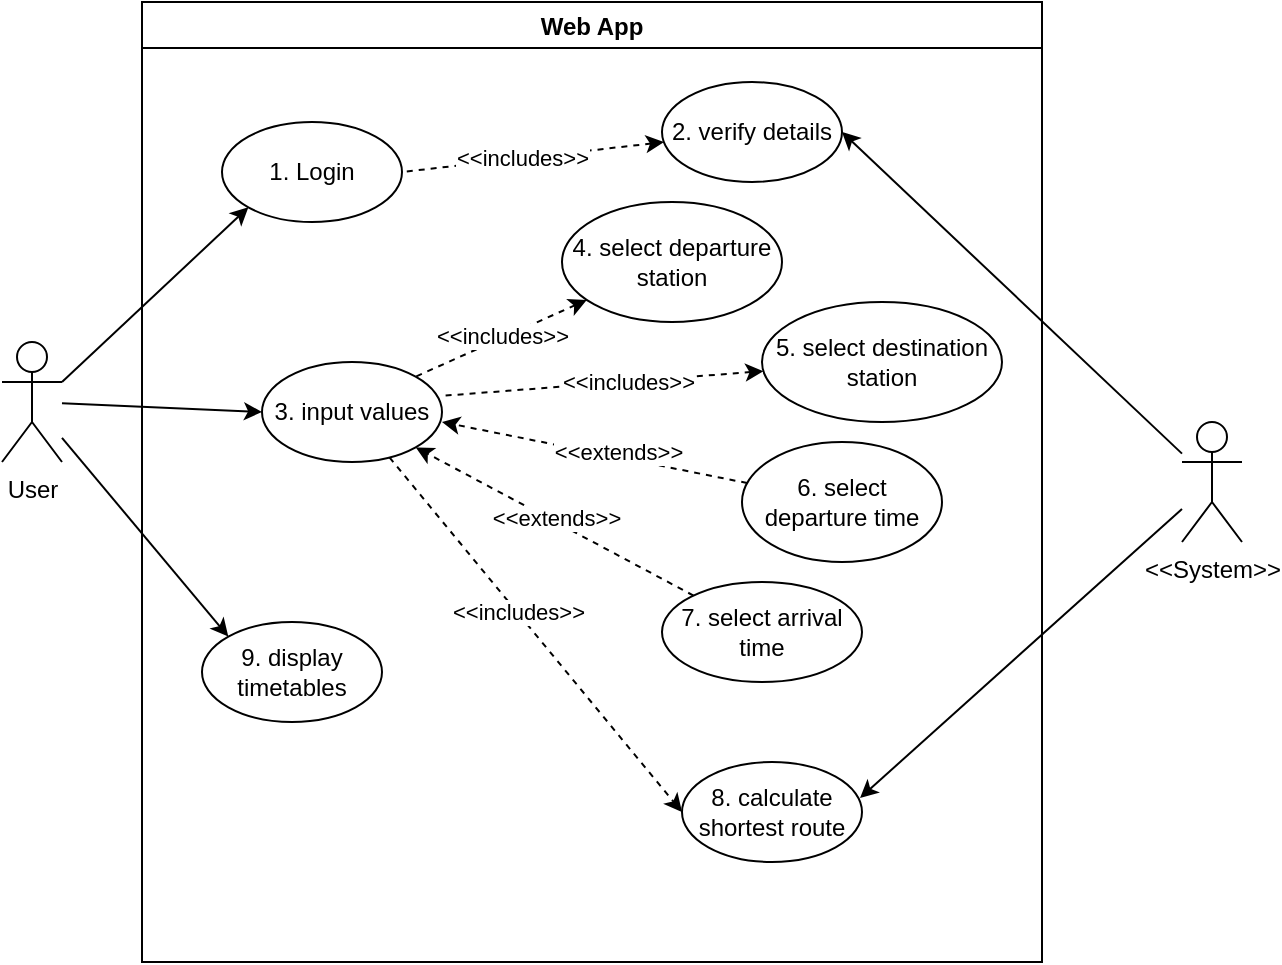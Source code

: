 <mxfile version="20.2.3" type="device"><diagram id="QPcff798MvW5rbr_SucS" name="Page-1"><mxGraphModel dx="868" dy="520" grid="1" gridSize="10" guides="1" tooltips="1" connect="1" arrows="1" fold="1" page="1" pageScale="1" pageWidth="850" pageHeight="1100" math="0" shadow="0"><root><mxCell id="0"/><mxCell id="1" parent="0"/><mxCell id="PfDyqxdZ0QJ2J-lX5E-r-2" value="Web App" style="swimlane;fillColor=#FFFFFF;startSize=23;" parent="1" vertex="1"><mxGeometry x="230" y="50" width="450" height="480" as="geometry"/></mxCell><mxCell id="PfDyqxdZ0QJ2J-lX5E-r-4" value="1. Login" style="ellipse;whiteSpace=wrap;html=1;fillColor=#FFFFFF;" parent="PfDyqxdZ0QJ2J-lX5E-r-2" vertex="1"><mxGeometry x="40" y="60" width="90" height="50" as="geometry"/></mxCell><mxCell id="ZMPhUWTTXAQg3SDlFdY3-2" style="rounded=0;orthogonalLoop=1;jettySize=auto;html=1;entryX=0;entryY=0.5;entryDx=0;entryDy=0;dashed=1;" edge="1" parent="PfDyqxdZ0QJ2J-lX5E-r-2" source="PfDyqxdZ0QJ2J-lX5E-r-5" target="ZMPhUWTTXAQg3SDlFdY3-1"><mxGeometry relative="1" as="geometry"/></mxCell><mxCell id="ZMPhUWTTXAQg3SDlFdY3-3" value="&amp;lt;&amp;lt;includes&amp;gt;&amp;gt;" style="edgeLabel;html=1;align=center;verticalAlign=middle;resizable=0;points=[];" vertex="1" connectable="0" parent="ZMPhUWTTXAQg3SDlFdY3-2"><mxGeometry x="-0.131" relative="1" as="geometry"><mxPoint as="offset"/></mxGeometry></mxCell><mxCell id="PfDyqxdZ0QJ2J-lX5E-r-5" value="3. input values" style="ellipse;whiteSpace=wrap;html=1;fillColor=#FFFFFF;" parent="PfDyqxdZ0QJ2J-lX5E-r-2" vertex="1"><mxGeometry x="60" y="180" width="90" height="50" as="geometry"/></mxCell><mxCell id="PfDyqxdZ0QJ2J-lX5E-r-10" style="rounded=0;orthogonalLoop=1;jettySize=auto;html=1;entryX=1;entryY=0;entryDx=0;entryDy=0;dashed=1;startArrow=classic;startFill=1;endArrow=none;endFill=0;" parent="PfDyqxdZ0QJ2J-lX5E-r-2" source="PfDyqxdZ0QJ2J-lX5E-r-7" target="PfDyqxdZ0QJ2J-lX5E-r-5" edge="1"><mxGeometry relative="1" as="geometry"/></mxCell><mxCell id="PfDyqxdZ0QJ2J-lX5E-r-18" value="&amp;lt;&amp;lt;includes&amp;gt;&amp;gt;" style="edgeLabel;html=1;align=center;verticalAlign=middle;resizable=0;points=[];" parent="PfDyqxdZ0QJ2J-lX5E-r-10" vertex="1" connectable="0"><mxGeometry x="-0.163" y="-1" relative="1" as="geometry"><mxPoint x="-7" y="3" as="offset"/></mxGeometry></mxCell><mxCell id="PfDyqxdZ0QJ2J-lX5E-r-7" value="4. select departure station" style="ellipse;whiteSpace=wrap;html=1;fillColor=#FFFFFF;" parent="PfDyqxdZ0QJ2J-lX5E-r-2" vertex="1"><mxGeometry x="210" y="100" width="110" height="60" as="geometry"/></mxCell><mxCell id="PfDyqxdZ0QJ2J-lX5E-r-14" style="edgeStyle=none;rounded=0;orthogonalLoop=1;jettySize=auto;html=1;entryX=0.989;entryY=0.34;entryDx=0;entryDy=0;dashed=1;startArrow=classic;startFill=1;endArrow=none;endFill=0;entryPerimeter=0;" parent="PfDyqxdZ0QJ2J-lX5E-r-2" source="PfDyqxdZ0QJ2J-lX5E-r-8" target="PfDyqxdZ0QJ2J-lX5E-r-5" edge="1"><mxGeometry relative="1" as="geometry"/></mxCell><mxCell id="PfDyqxdZ0QJ2J-lX5E-r-19" value="&amp;lt;&amp;lt;includes&amp;gt;&amp;gt;" style="edgeLabel;html=1;align=center;verticalAlign=middle;resizable=0;points=[];" parent="PfDyqxdZ0QJ2J-lX5E-r-14" vertex="1" connectable="0"><mxGeometry x="-0.153" relative="1" as="geometry"><mxPoint as="offset"/></mxGeometry></mxCell><mxCell id="PfDyqxdZ0QJ2J-lX5E-r-8" value="5. select destination station" style="ellipse;whiteSpace=wrap;html=1;fillColor=#FFFFFF;" parent="PfDyqxdZ0QJ2J-lX5E-r-2" vertex="1"><mxGeometry x="310" y="150" width="120" height="60" as="geometry"/></mxCell><mxCell id="PfDyqxdZ0QJ2J-lX5E-r-15" style="edgeStyle=none;rounded=0;orthogonalLoop=1;jettySize=auto;html=1;entryX=1;entryY=1;entryDx=0;entryDy=0;dashed=1;endArrow=classic;endFill=1;startArrow=none;startFill=0;" parent="PfDyqxdZ0QJ2J-lX5E-r-2" source="PfDyqxdZ0QJ2J-lX5E-r-9" target="PfDyqxdZ0QJ2J-lX5E-r-5" edge="1"><mxGeometry relative="1" as="geometry"/></mxCell><mxCell id="PfDyqxdZ0QJ2J-lX5E-r-20" value="&amp;lt;&amp;lt;extends&amp;gt;&amp;gt;" style="edgeLabel;html=1;align=center;verticalAlign=middle;resizable=0;points=[];" parent="PfDyqxdZ0QJ2J-lX5E-r-15" vertex="1" connectable="0"><mxGeometry x="0.159" y="2" relative="1" as="geometry"><mxPoint x="12" y="2" as="offset"/></mxGeometry></mxCell><mxCell id="PfDyqxdZ0QJ2J-lX5E-r-9" value="7. select arrival time" style="ellipse;whiteSpace=wrap;html=1;fillColor=#FFFFFF;" parent="PfDyqxdZ0QJ2J-lX5E-r-2" vertex="1"><mxGeometry x="260" y="290" width="100" height="50" as="geometry"/></mxCell><mxCell id="PfDyqxdZ0QJ2J-lX5E-r-16" value="9. display timetables" style="ellipse;whiteSpace=wrap;html=1;fillColor=#FFFFFF;" parent="PfDyqxdZ0QJ2J-lX5E-r-2" vertex="1"><mxGeometry x="30" y="310" width="90" height="50" as="geometry"/></mxCell><mxCell id="PfDyqxdZ0QJ2J-lX5E-r-22" style="edgeStyle=none;rounded=0;orthogonalLoop=1;jettySize=auto;html=1;entryX=1;entryY=0.5;entryDx=0;entryDy=0;startArrow=classic;startFill=1;endArrow=none;endFill=0;dashed=1;" parent="PfDyqxdZ0QJ2J-lX5E-r-2" source="PfDyqxdZ0QJ2J-lX5E-r-21" target="PfDyqxdZ0QJ2J-lX5E-r-4" edge="1"><mxGeometry relative="1" as="geometry"/></mxCell><mxCell id="PfDyqxdZ0QJ2J-lX5E-r-23" value="&amp;lt;&amp;lt;includes&amp;gt;&amp;gt;" style="edgeLabel;html=1;align=center;verticalAlign=middle;resizable=0;points=[];" parent="PfDyqxdZ0QJ2J-lX5E-r-22" vertex="1" connectable="0"><mxGeometry x="0.195" y="2" relative="1" as="geometry"><mxPoint x="7" y="-3" as="offset"/></mxGeometry></mxCell><mxCell id="PfDyqxdZ0QJ2J-lX5E-r-21" value="2. verify details" style="ellipse;whiteSpace=wrap;html=1;fillColor=#FFFFFF;" parent="PfDyqxdZ0QJ2J-lX5E-r-2" vertex="1"><mxGeometry x="260" y="40" width="90" height="50" as="geometry"/></mxCell><mxCell id="wVQazrjvnefEUklBIe33-2" style="rounded=0;orthogonalLoop=1;jettySize=auto;html=1;startArrow=none;startFill=0;endArrow=classic;endFill=1;dashed=1;" parent="PfDyqxdZ0QJ2J-lX5E-r-2" source="wVQazrjvnefEUklBIe33-1" edge="1"><mxGeometry relative="1" as="geometry"><mxPoint x="150" y="210" as="targetPoint"/></mxGeometry></mxCell><mxCell id="wVQazrjvnefEUklBIe33-3" value="&amp;lt;&amp;lt;extends&amp;gt;&amp;gt;" style="edgeLabel;html=1;align=center;verticalAlign=middle;resizable=0;points=[];" parent="wVQazrjvnefEUklBIe33-2" vertex="1" connectable="0"><mxGeometry x="-0.14" y="1" relative="1" as="geometry"><mxPoint x="1" y="-4" as="offset"/></mxGeometry></mxCell><mxCell id="wVQazrjvnefEUklBIe33-1" value="6. select departure time" style="ellipse;whiteSpace=wrap;html=1;fillColor=#FFFFFF;" parent="PfDyqxdZ0QJ2J-lX5E-r-2" vertex="1"><mxGeometry x="300" y="220" width="100" height="60" as="geometry"/></mxCell><mxCell id="ZMPhUWTTXAQg3SDlFdY3-1" value="8. calculate shortest route" style="ellipse;whiteSpace=wrap;html=1;fillColor=#FFFFFF;" vertex="1" parent="PfDyqxdZ0QJ2J-lX5E-r-2"><mxGeometry x="270" y="380" width="90" height="50" as="geometry"/></mxCell><mxCell id="PfDyqxdZ0QJ2J-lX5E-r-12" style="rounded=0;orthogonalLoop=1;jettySize=auto;html=1;entryX=0;entryY=1;entryDx=0;entryDy=0;exitX=1;exitY=0.333;exitDx=0;exitDy=0;exitPerimeter=0;" parent="1" source="PfDyqxdZ0QJ2J-lX5E-r-3" target="PfDyqxdZ0QJ2J-lX5E-r-4" edge="1"><mxGeometry relative="1" as="geometry"><mxPoint x="190" y="250" as="sourcePoint"/></mxGeometry></mxCell><mxCell id="PfDyqxdZ0QJ2J-lX5E-r-13" style="rounded=0;orthogonalLoop=1;jettySize=auto;html=1;entryX=0;entryY=0.5;entryDx=0;entryDy=0;" parent="1" source="PfDyqxdZ0QJ2J-lX5E-r-3" target="PfDyqxdZ0QJ2J-lX5E-r-5" edge="1"><mxGeometry relative="1" as="geometry"/></mxCell><mxCell id="PfDyqxdZ0QJ2J-lX5E-r-17" style="edgeStyle=none;rounded=0;orthogonalLoop=1;jettySize=auto;html=1;entryX=0;entryY=0;entryDx=0;entryDy=0;" parent="1" source="PfDyqxdZ0QJ2J-lX5E-r-3" target="PfDyqxdZ0QJ2J-lX5E-r-16" edge="1"><mxGeometry relative="1" as="geometry"/></mxCell><mxCell id="PfDyqxdZ0QJ2J-lX5E-r-3" value="User" style="shape=umlActor;verticalLabelPosition=bottom;verticalAlign=top;html=1;outlineConnect=0;fillColor=#FFFFFF;" parent="1" vertex="1"><mxGeometry x="160" y="220" width="30" height="60" as="geometry"/></mxCell><mxCell id="ZMPhUWTTXAQg3SDlFdY3-5" style="edgeStyle=none;rounded=0;orthogonalLoop=1;jettySize=auto;html=1;entryX=0.989;entryY=0.36;entryDx=0;entryDy=0;entryPerimeter=0;startArrow=none;startFill=0;endArrow=classic;endFill=1;" edge="1" parent="1" source="ZMPhUWTTXAQg3SDlFdY3-4" target="ZMPhUWTTXAQg3SDlFdY3-1"><mxGeometry relative="1" as="geometry"/></mxCell><mxCell id="ZMPhUWTTXAQg3SDlFdY3-6" style="edgeStyle=none;rounded=0;orthogonalLoop=1;jettySize=auto;html=1;entryX=1;entryY=0.5;entryDx=0;entryDy=0;startArrow=none;startFill=0;endArrow=classic;endFill=1;" edge="1" parent="1" source="ZMPhUWTTXAQg3SDlFdY3-4" target="PfDyqxdZ0QJ2J-lX5E-r-21"><mxGeometry relative="1" as="geometry"/></mxCell><mxCell id="ZMPhUWTTXAQg3SDlFdY3-4" value="&amp;lt;&amp;lt;System&amp;gt;&amp;gt;" style="shape=umlActor;verticalLabelPosition=bottom;verticalAlign=top;html=1;outlineConnect=0;fillColor=#FFFFFF;" vertex="1" parent="1"><mxGeometry x="750" y="260" width="30" height="60" as="geometry"/></mxCell></root></mxGraphModel></diagram></mxfile>